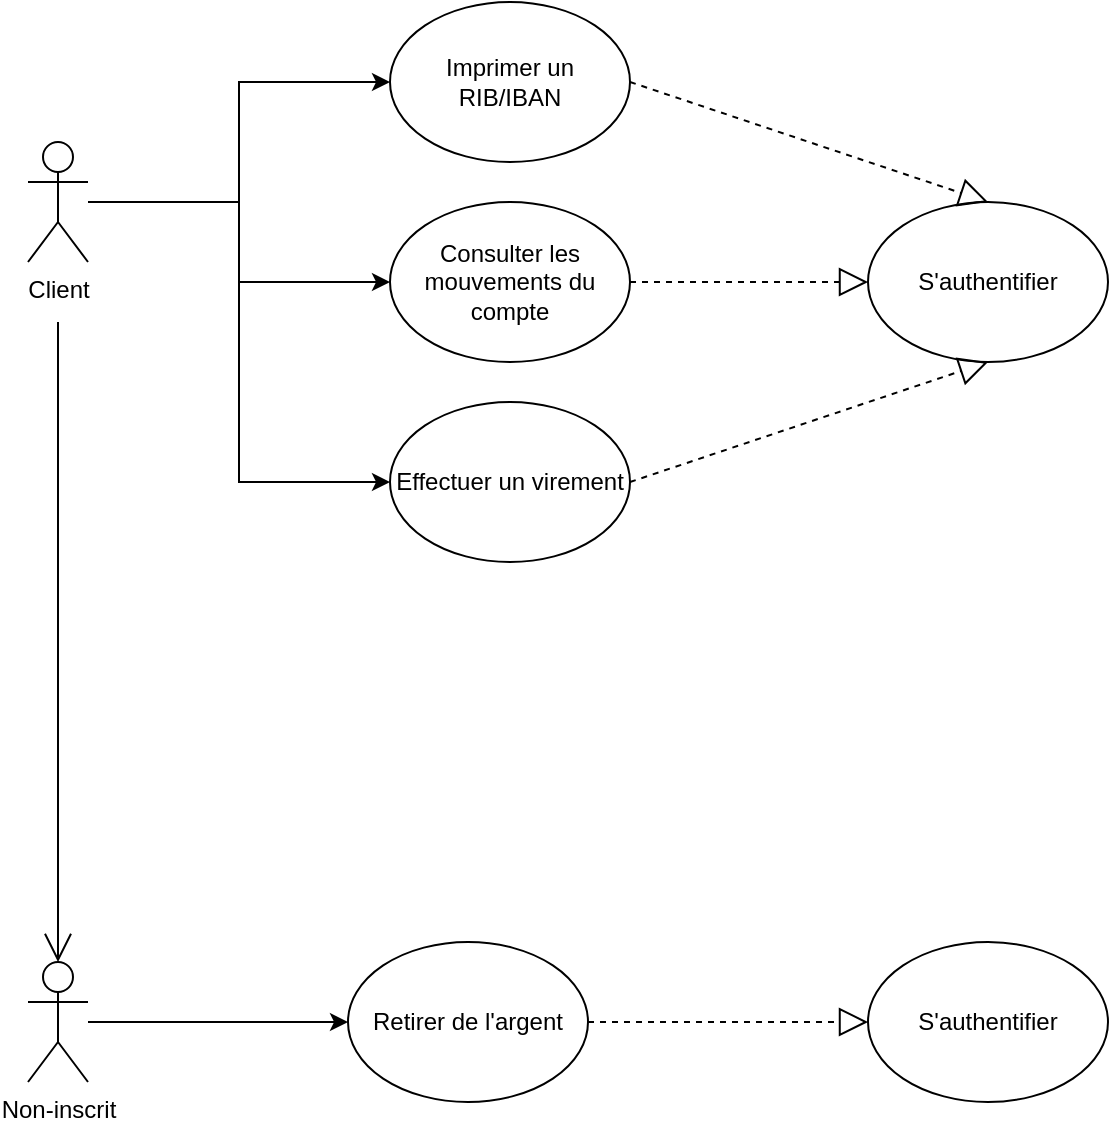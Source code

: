 <mxfile version="16.5.6" type="github">
  <diagram name="Page-1" id="9361dd3d-8414-5efd-6122-117bd74ce7a7">
    <mxGraphModel dx="2175" dy="1394" grid="1" gridSize="10" guides="1" tooltips="1" connect="1" arrows="1" fold="1" page="0" pageScale="1.5" pageWidth="826" pageHeight="1169" background="none" math="0" shadow="0">
      <root>
        <mxCell id="0" />
        <mxCell id="1" parent="0" />
        <mxCell id="AAFDWKz1jEGARac1eOJL-104" value="Imprimer un RIB/IBAN" style="ellipse;whiteSpace=wrap;html=1;" vertex="1" parent="1">
          <mxGeometry x="-669" y="-460" width="120" height="80" as="geometry" />
        </mxCell>
        <mxCell id="AAFDWKz1jEGARac1eOJL-105" value="Consulter les mouvements du compte" style="ellipse;whiteSpace=wrap;html=1;" vertex="1" parent="1">
          <mxGeometry x="-669" y="-360" width="120" height="80" as="geometry" />
        </mxCell>
        <mxCell id="AAFDWKz1jEGARac1eOJL-106" value="Effectuer un virement" style="ellipse;whiteSpace=wrap;html=1;" vertex="1" parent="1">
          <mxGeometry x="-669" y="-260" width="120" height="80" as="geometry" />
        </mxCell>
        <mxCell id="AAFDWKz1jEGARac1eOJL-112" style="edgeStyle=orthogonalEdgeStyle;rounded=0;orthogonalLoop=1;jettySize=auto;html=1;entryX=0;entryY=0.5;entryDx=0;entryDy=0;" edge="1" parent="1" source="AAFDWKz1jEGARac1eOJL-109" target="AAFDWKz1jEGARac1eOJL-104">
          <mxGeometry relative="1" as="geometry" />
        </mxCell>
        <mxCell id="AAFDWKz1jEGARac1eOJL-113" style="edgeStyle=orthogonalEdgeStyle;rounded=0;orthogonalLoop=1;jettySize=auto;html=1;" edge="1" parent="1" source="AAFDWKz1jEGARac1eOJL-109" target="AAFDWKz1jEGARac1eOJL-105">
          <mxGeometry relative="1" as="geometry" />
        </mxCell>
        <mxCell id="AAFDWKz1jEGARac1eOJL-114" style="edgeStyle=orthogonalEdgeStyle;rounded=0;orthogonalLoop=1;jettySize=auto;html=1;entryX=0;entryY=0.5;entryDx=0;entryDy=0;" edge="1" parent="1" source="AAFDWKz1jEGARac1eOJL-109" target="AAFDWKz1jEGARac1eOJL-106">
          <mxGeometry relative="1" as="geometry" />
        </mxCell>
        <mxCell id="AAFDWKz1jEGARac1eOJL-109" value="&lt;div&gt;Client&lt;/div&gt;&lt;div&gt;&lt;br&gt;&lt;/div&gt;" style="shape=umlActor;verticalLabelPosition=bottom;verticalAlign=top;html=1;" vertex="1" parent="1">
          <mxGeometry x="-850" y="-390" width="30" height="60" as="geometry" />
        </mxCell>
        <mxCell id="AAFDWKz1jEGARac1eOJL-116" value="S&#39;authentifier" style="ellipse;whiteSpace=wrap;html=1;" vertex="1" parent="1">
          <mxGeometry x="-430" y="-360" width="120" height="80" as="geometry" />
        </mxCell>
        <mxCell id="AAFDWKz1jEGARac1eOJL-141" style="edgeStyle=orthogonalEdgeStyle;rounded=0;orthogonalLoop=1;jettySize=auto;html=1;entryX=0;entryY=0.5;entryDx=0;entryDy=0;" edge="1" parent="1" source="AAFDWKz1jEGARac1eOJL-123" target="AAFDWKz1jEGARac1eOJL-134">
          <mxGeometry relative="1" as="geometry" />
        </mxCell>
        <mxCell id="AAFDWKz1jEGARac1eOJL-123" value="&lt;div&gt;Non-inscrit&lt;br&gt;&lt;/div&gt;" style="shape=umlActor;verticalLabelPosition=bottom;verticalAlign=top;html=1;" vertex="1" parent="1">
          <mxGeometry x="-850" y="20" width="30" height="60" as="geometry" />
        </mxCell>
        <mxCell id="AAFDWKz1jEGARac1eOJL-126" value="" style="endArrow=block;dashed=1;endFill=0;endSize=12;html=1;rounded=0;entryX=0.5;entryY=1;entryDx=0;entryDy=0;exitX=1;exitY=0.5;exitDx=0;exitDy=0;" edge="1" parent="1" source="AAFDWKz1jEGARac1eOJL-106" target="AAFDWKz1jEGARac1eOJL-116">
          <mxGeometry width="160" relative="1" as="geometry">
            <mxPoint x="-548.998" y="-209.999" as="sourcePoint" />
            <mxPoint x="-368.67" y="-123.39" as="targetPoint" />
          </mxGeometry>
        </mxCell>
        <mxCell id="AAFDWKz1jEGARac1eOJL-129" value="" style="endArrow=block;dashed=1;endFill=0;endSize=12;html=1;rounded=0;entryX=0.5;entryY=0;entryDx=0;entryDy=0;exitX=1;exitY=0.5;exitDx=0;exitDy=0;" edge="1" parent="1" source="AAFDWKz1jEGARac1eOJL-104" target="AAFDWKz1jEGARac1eOJL-116">
          <mxGeometry width="160" relative="1" as="geometry">
            <mxPoint x="-590" y="-450" as="sourcePoint" />
            <mxPoint x="-411" y="-340" as="targetPoint" />
          </mxGeometry>
        </mxCell>
        <mxCell id="AAFDWKz1jEGARac1eOJL-130" value="" style="endArrow=block;dashed=1;endFill=0;endSize=12;html=1;rounded=0;entryX=0;entryY=0.5;entryDx=0;entryDy=0;exitX=1;exitY=0.5;exitDx=0;exitDy=0;" edge="1" parent="1" source="AAFDWKz1jEGARac1eOJL-105" target="AAFDWKz1jEGARac1eOJL-116">
          <mxGeometry width="160" relative="1" as="geometry">
            <mxPoint x="-549" y="-310" as="sourcePoint" />
            <mxPoint x="-430.0" y="-250" as="targetPoint" />
          </mxGeometry>
        </mxCell>
        <mxCell id="AAFDWKz1jEGARac1eOJL-134" value="Retirer de l&#39;argent" style="ellipse;whiteSpace=wrap;html=1;" vertex="1" parent="1">
          <mxGeometry x="-690" y="10" width="120" height="80" as="geometry" />
        </mxCell>
        <mxCell id="AAFDWKz1jEGARac1eOJL-135" value="S&#39;authentifier" style="ellipse;whiteSpace=wrap;html=1;" vertex="1" parent="1">
          <mxGeometry x="-430" y="10" width="120" height="80" as="geometry" />
        </mxCell>
        <mxCell id="AAFDWKz1jEGARac1eOJL-136" value="" style="endArrow=block;dashed=1;endFill=0;endSize=12;html=1;rounded=0;entryX=0;entryY=0.5;entryDx=0;entryDy=0;" edge="1" parent="1" target="AAFDWKz1jEGARac1eOJL-135">
          <mxGeometry width="160" relative="1" as="geometry">
            <mxPoint x="-570" y="50" as="sourcePoint" />
            <mxPoint x="-390" y="-100" as="targetPoint" />
          </mxGeometry>
        </mxCell>
        <mxCell id="AAFDWKz1jEGARac1eOJL-144" value="" style="endArrow=open;endFill=1;endSize=12;html=1;rounded=0;entryX=0.5;entryY=0;entryDx=0;entryDy=0;entryPerimeter=0;" edge="1" parent="1" target="AAFDWKz1jEGARac1eOJL-123">
          <mxGeometry width="160" relative="1" as="geometry">
            <mxPoint x="-835" y="-300" as="sourcePoint" />
            <mxPoint x="-730" y="-130" as="targetPoint" />
          </mxGeometry>
        </mxCell>
      </root>
    </mxGraphModel>
  </diagram>
</mxfile>
